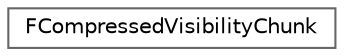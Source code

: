 digraph "Graphical Class Hierarchy"
{
 // INTERACTIVE_SVG=YES
 // LATEX_PDF_SIZE
  bgcolor="transparent";
  edge [fontname=Helvetica,fontsize=10,labelfontname=Helvetica,labelfontsize=10];
  node [fontname=Helvetica,fontsize=10,shape=box,height=0.2,width=0.4];
  rankdir="LR";
  Node0 [id="Node000000",label="FCompressedVisibilityChunk",height=0.2,width=0.4,color="grey40", fillcolor="white", style="filled",URL="$d9/d74/classFCompressedVisibilityChunk.html",tooltip="A chunk of compressed visibility data from multiple FPrecomputedVisibilityCell's."];
}
